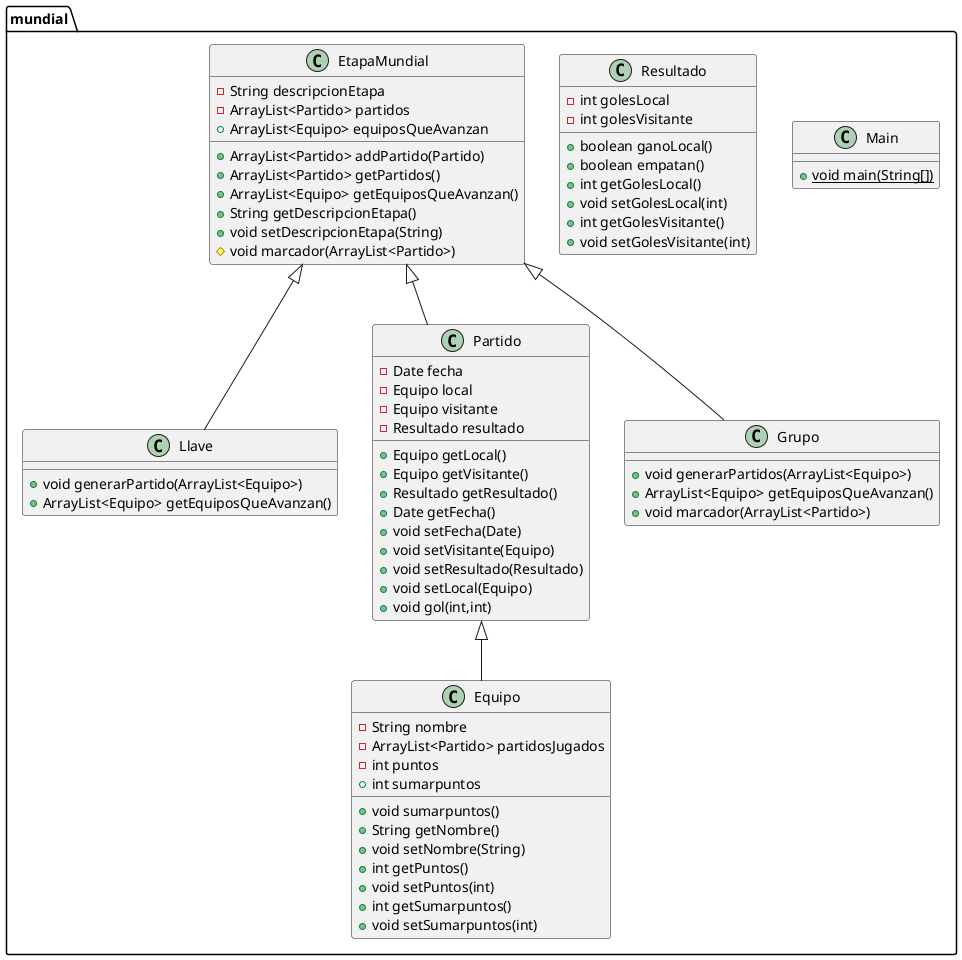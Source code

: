@startuml
class mundial.Main {
+ {static} void main(String[])
}
class mundial.Llave {
+ void generarPartido(ArrayList<Equipo>)
+ ArrayList<Equipo> getEquiposQueAvanzan()
}
class mundial.Partido {
- Date fecha
- Equipo local
- Equipo visitante
- Resultado resultado
+ Equipo getLocal()
+ Equipo getVisitante()
+ Resultado getResultado()
+ Date getFecha()
+ void setFecha(Date)
+ void setVisitante(Equipo)
+ void setResultado(Resultado)
+ void setLocal(Equipo)
+ void gol(int,int)
}
class mundial.Grupo {
+ void generarPartidos(ArrayList<Equipo>)
+ ArrayList<Equipo> getEquiposQueAvanzan()
+ void marcador(ArrayList<Partido>)
}
class mundial.Resultado {
- int golesLocal
- int golesVisitante
+ boolean ganoLocal()
+ boolean empatan()
+ int getGolesLocal()
+ void setGolesLocal(int)
+ int getGolesVisitante()
+ void setGolesVisitante(int)
}
class mundial.EtapaMundial {
- String descripcionEtapa
- ArrayList<Partido> partidos
+ ArrayList<Equipo> equiposQueAvanzan
+ ArrayList<Partido> addPartido(Partido)
+ ArrayList<Partido> getPartidos()
+ ArrayList<Equipo> getEquiposQueAvanzan()
+ String getDescripcionEtapa()
+ void setDescripcionEtapa(String)
# void marcador(ArrayList<Partido>)
}
class mundial.Equipo {
- String nombre
- ArrayList<Partido> partidosJugados
- int puntos
+ int sumarpuntos
+ void sumarpuntos()
+ String getNombre()
+ void setNombre(String)
+ int getPuntos()
+ void setPuntos(int)
+ int getSumarpuntos()
+ void setSumarpuntos(int)
}


mundial.EtapaMundial <|-- mundial.Llave
mundial.EtapaMundial <|-- mundial.Partido
mundial.EtapaMundial <|-- mundial.Grupo
mundial.Partido <|-- mundial.Equipo
@enduml